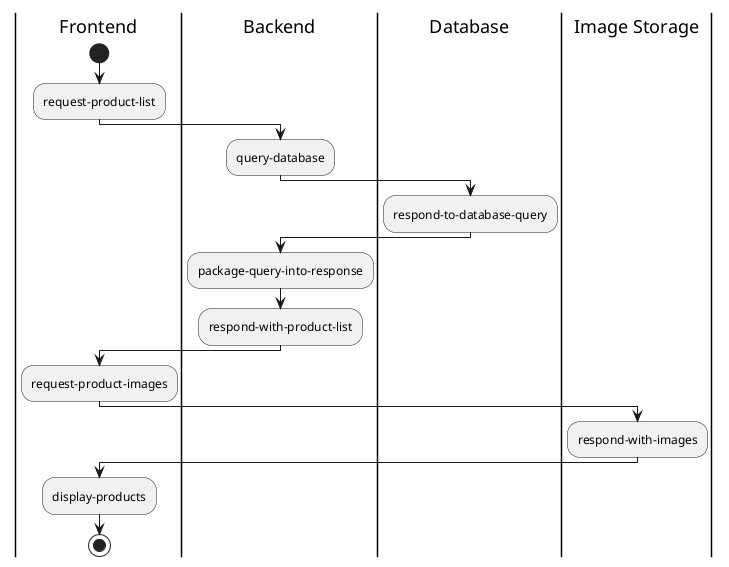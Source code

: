 @startuml
|Frontend|
start
:request-product-list;

|Backend|
:query-database;

|Database|
:respond-to-database-query;

|Backend|
:package-query-into-response;
:respond-with-product-list;

|Frontend|
:request-product-images;

|Image Storage|
:respond-with-images;

|Frontend|
:display-products;

stop
@enduml